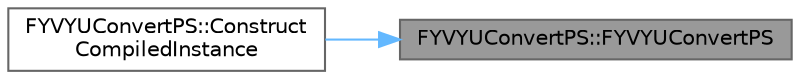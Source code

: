 digraph "FYVYUConvertPS::FYVYUConvertPS"
{
 // INTERACTIVE_SVG=YES
 // LATEX_PDF_SIZE
  bgcolor="transparent";
  edge [fontname=Helvetica,fontsize=10,labelfontname=Helvetica,labelfontsize=10];
  node [fontname=Helvetica,fontsize=10,shape=box,height=0.2,width=0.4];
  rankdir="RL";
  Node1 [id="Node000001",label="FYVYUConvertPS::FYVYUConvertPS",height=0.2,width=0.4,color="gray40", fillcolor="grey60", style="filled", fontcolor="black",tooltip=" "];
  Node1 -> Node2 [id="edge1_Node000001_Node000002",dir="back",color="steelblue1",style="solid",tooltip=" "];
  Node2 [id="Node000002",label="FYVYUConvertPS::Construct\lCompiledInstance",height=0.2,width=0.4,color="grey40", fillcolor="white", style="filled",URL="$da/d1d/classFYVYUConvertPS.html#a0d516fc7217b2f010e6df4a806effb06",tooltip=" "];
}
